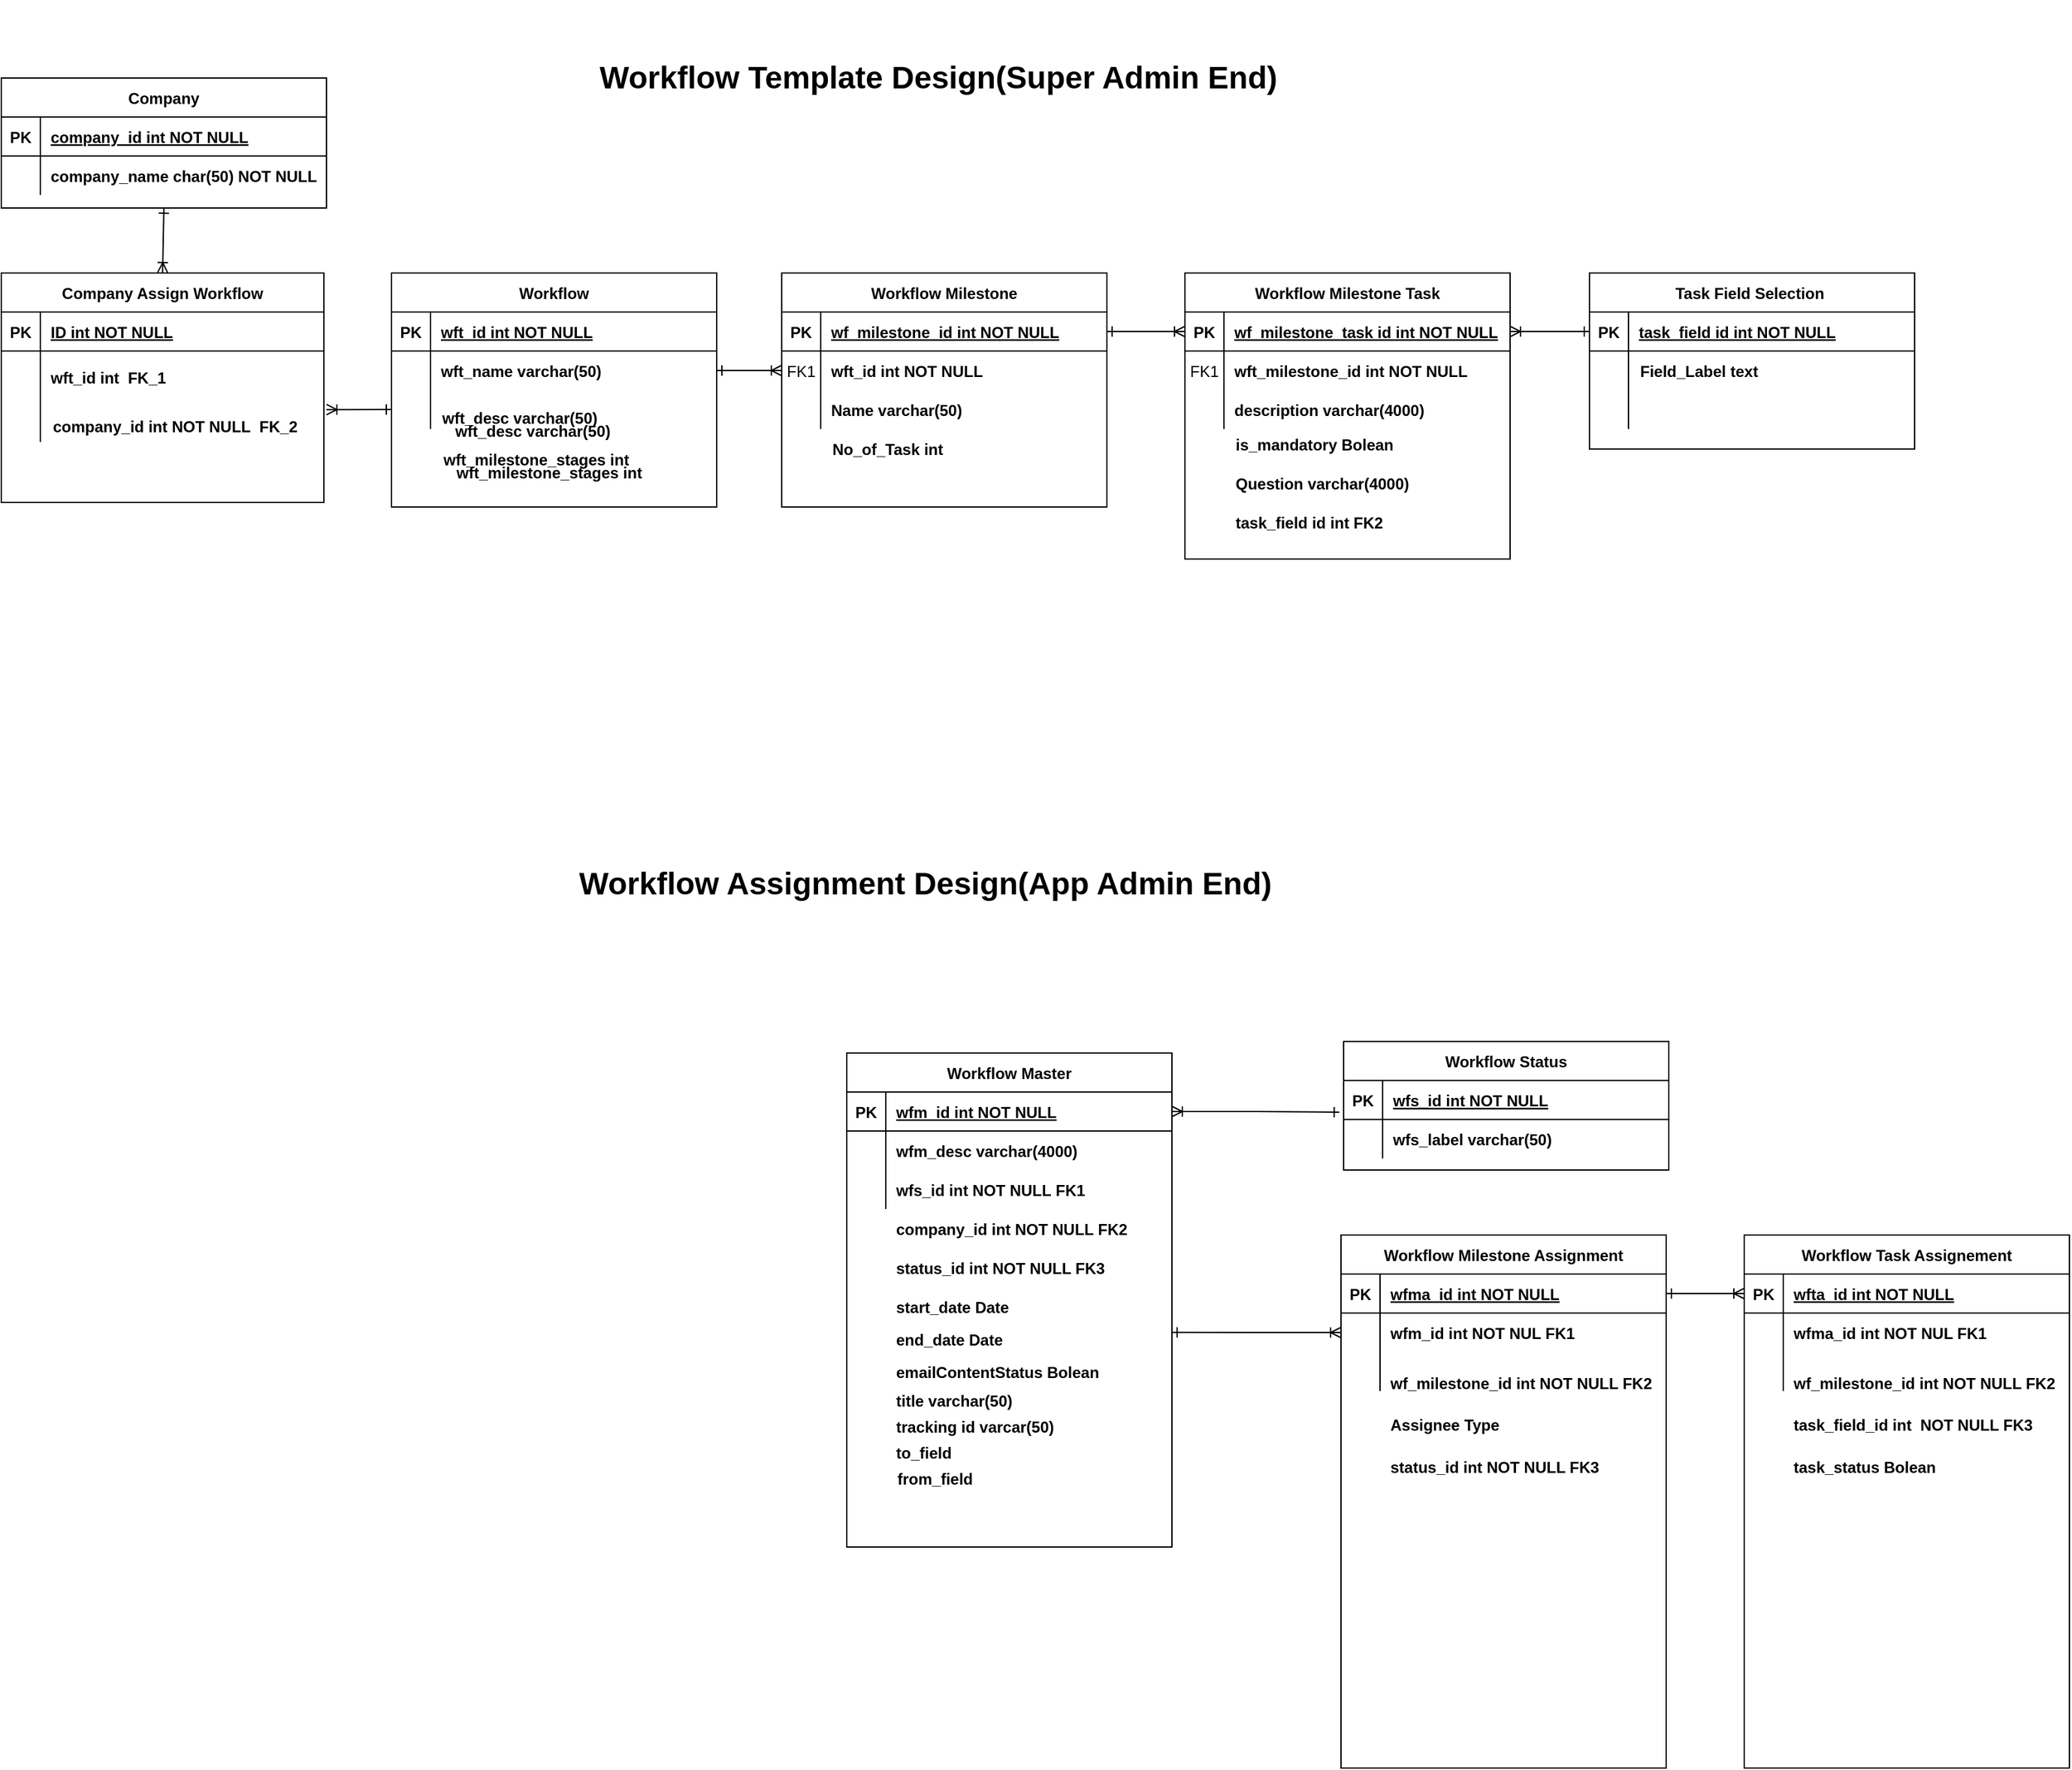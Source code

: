 <mxfile version="24.4.10" type="github">
  <diagram id="R2lEEEUBdFMjLlhIrx00" name="Page-1">
    <mxGraphModel dx="1906" dy="511" grid="1" gridSize="10" guides="1" tooltips="1" connect="1" arrows="1" fold="1" page="1" pageScale="1" pageWidth="850" pageHeight="1100" math="0" shadow="0" extFonts="Permanent Marker^https://fonts.googleapis.com/css?family=Permanent+Marker">
      <root>
        <mxCell id="0" />
        <mxCell id="1" parent="0" />
        <mxCell id="vwQ2a-h4WHQEiVnnLJnz-2" value="Workflow Template Design(Super Admin End)" style="text;strokeColor=none;fillColor=none;html=1;fontSize=24;fontStyle=1;verticalAlign=middle;align=center;" parent="1" vertex="1">
          <mxGeometry x="-210" y="10" width="560" height="120" as="geometry" />
        </mxCell>
        <mxCell id="n2jS7idpNXm9Z0G5oi5a-5" value="" style="group" vertex="1" connectable="0" parent="1">
          <mxGeometry x="-650" y="70" width="1472" height="410" as="geometry" />
        </mxCell>
        <mxCell id="vwQ2a-h4WHQEiVnnLJnz-70" style="edgeStyle=none;rounded=0;orthogonalLoop=1;jettySize=auto;html=1;exitX=0.5;exitY=1;exitDx=0;exitDy=0;entryX=0.5;entryY=0;entryDx=0;entryDy=0;endArrow=ERoneToMany;endFill=0;startArrow=ERone;startFill=0;" parent="n2jS7idpNXm9Z0G5oi5a-5" source="C-vyLk0tnHw3VtMMgP7b-23" target="vwQ2a-h4WHQEiVnnLJnz-9" edge="1">
          <mxGeometry relative="1" as="geometry" />
        </mxCell>
        <mxCell id="C-vyLk0tnHw3VtMMgP7b-23" value="Company" style="shape=table;startSize=30;container=1;collapsible=1;childLayout=tableLayout;fixedRows=1;rowLines=0;fontStyle=1;align=center;resizeLast=1;" parent="n2jS7idpNXm9Z0G5oi5a-5" vertex="1">
          <mxGeometry width="250" height="100" as="geometry" />
        </mxCell>
        <mxCell id="C-vyLk0tnHw3VtMMgP7b-24" value="" style="shape=partialRectangle;collapsible=0;dropTarget=0;pointerEvents=0;fillColor=none;points=[[0,0.5],[1,0.5]];portConstraint=eastwest;top=0;left=0;right=0;bottom=1;" parent="C-vyLk0tnHw3VtMMgP7b-23" vertex="1">
          <mxGeometry y="30" width="250" height="30" as="geometry" />
        </mxCell>
        <mxCell id="C-vyLk0tnHw3VtMMgP7b-25" value="PK" style="shape=partialRectangle;overflow=hidden;connectable=0;fillColor=none;top=0;left=0;bottom=0;right=0;fontStyle=1;" parent="C-vyLk0tnHw3VtMMgP7b-24" vertex="1">
          <mxGeometry width="30" height="30" as="geometry">
            <mxRectangle width="30" height="30" as="alternateBounds" />
          </mxGeometry>
        </mxCell>
        <mxCell id="C-vyLk0tnHw3VtMMgP7b-26" value="company_id int NOT NULL " style="shape=partialRectangle;overflow=hidden;connectable=0;fillColor=none;top=0;left=0;bottom=0;right=0;align=left;spacingLeft=6;fontStyle=5;" parent="C-vyLk0tnHw3VtMMgP7b-24" vertex="1">
          <mxGeometry x="30" width="220" height="30" as="geometry">
            <mxRectangle width="220" height="30" as="alternateBounds" />
          </mxGeometry>
        </mxCell>
        <mxCell id="C-vyLk0tnHw3VtMMgP7b-27" value="" style="shape=partialRectangle;collapsible=0;dropTarget=0;pointerEvents=0;fillColor=none;points=[[0,0.5],[1,0.5]];portConstraint=eastwest;top=0;left=0;right=0;bottom=0;" parent="C-vyLk0tnHw3VtMMgP7b-23" vertex="1">
          <mxGeometry y="60" width="250" height="30" as="geometry" />
        </mxCell>
        <mxCell id="C-vyLk0tnHw3VtMMgP7b-28" value="" style="shape=partialRectangle;overflow=hidden;connectable=0;fillColor=none;top=0;left=0;bottom=0;right=0;" parent="C-vyLk0tnHw3VtMMgP7b-27" vertex="1">
          <mxGeometry width="30" height="30" as="geometry">
            <mxRectangle width="30" height="30" as="alternateBounds" />
          </mxGeometry>
        </mxCell>
        <mxCell id="C-vyLk0tnHw3VtMMgP7b-29" value="company_name char(50) NOT NULL" style="shape=partialRectangle;overflow=hidden;connectable=0;fillColor=none;top=0;left=0;bottom=0;right=0;align=left;spacingLeft=6;fontStyle=1" parent="C-vyLk0tnHw3VtMMgP7b-27" vertex="1">
          <mxGeometry x="30" width="220" height="30" as="geometry">
            <mxRectangle width="220" height="30" as="alternateBounds" />
          </mxGeometry>
        </mxCell>
        <mxCell id="vwQ2a-h4WHQEiVnnLJnz-7" value="" style="group" parent="n2jS7idpNXm9Z0G5oi5a-5" vertex="1" connectable="0">
          <mxGeometry x="300" y="150" width="252" height="180" as="geometry" />
        </mxCell>
        <mxCell id="C-vyLk0tnHw3VtMMgP7b-2" value="Workflow" style="shape=table;startSize=30;container=1;collapsible=1;childLayout=tableLayout;fixedRows=1;rowLines=0;fontStyle=1;align=center;resizeLast=1;" parent="vwQ2a-h4WHQEiVnnLJnz-7" vertex="1">
          <mxGeometry width="250" height="180" as="geometry">
            <mxRectangle x="-500" y="160" width="90" height="30" as="alternateBounds" />
          </mxGeometry>
        </mxCell>
        <mxCell id="C-vyLk0tnHw3VtMMgP7b-3" value="" style="shape=partialRectangle;collapsible=0;dropTarget=0;pointerEvents=0;fillColor=none;points=[[0,0.5],[1,0.5]];portConstraint=eastwest;top=0;left=0;right=0;bottom=1;" parent="C-vyLk0tnHw3VtMMgP7b-2" vertex="1">
          <mxGeometry y="30" width="250" height="30" as="geometry" />
        </mxCell>
        <mxCell id="C-vyLk0tnHw3VtMMgP7b-4" value="PK" style="shape=partialRectangle;overflow=hidden;connectable=0;fillColor=none;top=0;left=0;bottom=0;right=0;fontStyle=1;" parent="C-vyLk0tnHw3VtMMgP7b-3" vertex="1">
          <mxGeometry width="30" height="30" as="geometry">
            <mxRectangle width="30" height="30" as="alternateBounds" />
          </mxGeometry>
        </mxCell>
        <mxCell id="C-vyLk0tnHw3VtMMgP7b-5" value="wft_id int NOT NULL " style="shape=partialRectangle;overflow=hidden;connectable=0;fillColor=none;top=0;left=0;bottom=0;right=0;align=left;spacingLeft=6;fontStyle=5;" parent="C-vyLk0tnHw3VtMMgP7b-3" vertex="1">
          <mxGeometry x="30" width="220" height="30" as="geometry">
            <mxRectangle width="220" height="30" as="alternateBounds" />
          </mxGeometry>
        </mxCell>
        <mxCell id="C-vyLk0tnHw3VtMMgP7b-6" value="" style="shape=partialRectangle;collapsible=0;dropTarget=0;pointerEvents=0;fillColor=none;points=[[0,0.5],[1,0.5]];portConstraint=eastwest;top=0;left=0;right=0;bottom=0;" parent="C-vyLk0tnHw3VtMMgP7b-2" vertex="1">
          <mxGeometry y="60" width="250" height="30" as="geometry" />
        </mxCell>
        <mxCell id="C-vyLk0tnHw3VtMMgP7b-7" value="" style="shape=partialRectangle;overflow=hidden;connectable=0;fillColor=none;top=0;left=0;bottom=0;right=0;" parent="C-vyLk0tnHw3VtMMgP7b-6" vertex="1">
          <mxGeometry width="30" height="30" as="geometry">
            <mxRectangle width="30" height="30" as="alternateBounds" />
          </mxGeometry>
        </mxCell>
        <mxCell id="C-vyLk0tnHw3VtMMgP7b-8" value="wft_name varchar(50)" style="shape=partialRectangle;overflow=hidden;connectable=0;fillColor=none;top=0;left=0;bottom=0;right=0;align=left;spacingLeft=6;fontStyle=1" parent="C-vyLk0tnHw3VtMMgP7b-6" vertex="1">
          <mxGeometry x="30" width="220" height="30" as="geometry">
            <mxRectangle width="220" height="30" as="alternateBounds" />
          </mxGeometry>
        </mxCell>
        <mxCell id="C-vyLk0tnHw3VtMMgP7b-9" value="" style="shape=partialRectangle;collapsible=0;dropTarget=0;pointerEvents=0;fillColor=none;points=[[0,0.5],[1,0.5]];portConstraint=eastwest;top=0;left=0;right=0;bottom=0;" parent="C-vyLk0tnHw3VtMMgP7b-2" vertex="1">
          <mxGeometry y="90" width="250" height="30" as="geometry" />
        </mxCell>
        <mxCell id="C-vyLk0tnHw3VtMMgP7b-10" value="" style="shape=partialRectangle;overflow=hidden;connectable=0;fillColor=none;top=0;left=0;bottom=0;right=0;" parent="C-vyLk0tnHw3VtMMgP7b-9" vertex="1">
          <mxGeometry width="30" height="30" as="geometry">
            <mxRectangle width="30" height="30" as="alternateBounds" />
          </mxGeometry>
        </mxCell>
        <mxCell id="C-vyLk0tnHw3VtMMgP7b-11" value="" style="shape=partialRectangle;overflow=hidden;connectable=1;fillColor=none;top=0;left=0;bottom=0;right=0;align=left;spacingLeft=6;movable=1;resizable=1;rotatable=1;deletable=1;editable=1;locked=0;" parent="C-vyLk0tnHw3VtMMgP7b-9" vertex="1">
          <mxGeometry x="30" width="220" height="30" as="geometry">
            <mxRectangle width="220" height="30" as="alternateBounds" />
          </mxGeometry>
        </mxCell>
        <mxCell id="vwQ2a-h4WHQEiVnnLJnz-5" value="wft_desc varchar(50)" style="shape=partialRectangle;overflow=hidden;connectable=0;fillColor=none;top=0;left=0;bottom=0;right=0;align=left;spacingLeft=6;fontStyle=1" parent="vwQ2a-h4WHQEiVnnLJnz-7" vertex="1">
          <mxGeometry x="31" y="95.294" width="220" height="31.765" as="geometry">
            <mxRectangle width="220" height="30" as="alternateBounds" />
          </mxGeometry>
        </mxCell>
        <mxCell id="vwQ2a-h4WHQEiVnnLJnz-6" value="wft_milestone_stages int" style="shape=partialRectangle;overflow=hidden;connectable=0;fillColor=none;top=0;left=0;bottom=0;right=0;align=left;spacingLeft=6;fontStyle=1" parent="vwQ2a-h4WHQEiVnnLJnz-7" vertex="1">
          <mxGeometry x="32" y="127.059" width="220" height="31.765" as="geometry">
            <mxRectangle width="220" height="30" as="alternateBounds" />
          </mxGeometry>
        </mxCell>
        <mxCell id="vwQ2a-h4WHQEiVnnLJnz-71" style="edgeStyle=none;rounded=0;orthogonalLoop=1;jettySize=auto;html=1;exitX=0;exitY=0.5;exitDx=0;exitDy=0;endArrow=ERoneToMany;endFill=0;startArrow=ERone;startFill=0;" parent="vwQ2a-h4WHQEiVnnLJnz-7" source="C-vyLk0tnHw3VtMMgP7b-9" edge="1">
          <mxGeometry relative="1" as="geometry">
            <mxPoint x="-50" y="105.105" as="targetPoint" />
          </mxGeometry>
        </mxCell>
        <mxCell id="vwQ2a-h4WHQEiVnnLJnz-8" value="" style="group" parent="n2jS7idpNXm9Z0G5oi5a-5" vertex="1" connectable="0">
          <mxGeometry y="150" width="250" height="200" as="geometry" />
        </mxCell>
        <mxCell id="vwQ2a-h4WHQEiVnnLJnz-35" value="" style="group" parent="vwQ2a-h4WHQEiVnnLJnz-8" vertex="1" connectable="0">
          <mxGeometry width="249.996" height="176.471" as="geometry" />
        </mxCell>
        <mxCell id="vwQ2a-h4WHQEiVnnLJnz-9" value="Company Assign Workflow" style="shape=table;startSize=30;container=1;collapsible=1;childLayout=tableLayout;fixedRows=1;rowLines=0;fontStyle=1;align=center;resizeLast=1;" parent="vwQ2a-h4WHQEiVnnLJnz-35" vertex="1">
          <mxGeometry width="248.016" height="176.471" as="geometry">
            <mxRectangle x="-500" y="160" width="90" height="30" as="alternateBounds" />
          </mxGeometry>
        </mxCell>
        <mxCell id="vwQ2a-h4WHQEiVnnLJnz-10" value="" style="shape=partialRectangle;collapsible=0;dropTarget=0;pointerEvents=0;fillColor=none;points=[[0,0.5],[1,0.5]];portConstraint=eastwest;top=0;left=0;right=0;bottom=1;" parent="vwQ2a-h4WHQEiVnnLJnz-9" vertex="1">
          <mxGeometry y="30" width="248.016" height="30" as="geometry" />
        </mxCell>
        <mxCell id="vwQ2a-h4WHQEiVnnLJnz-11" value="PK" style="shape=partialRectangle;overflow=hidden;connectable=0;fillColor=none;top=0;left=0;bottom=0;right=0;fontStyle=1;" parent="vwQ2a-h4WHQEiVnnLJnz-10" vertex="1">
          <mxGeometry width="30" height="30" as="geometry">
            <mxRectangle width="30" height="30" as="alternateBounds" />
          </mxGeometry>
        </mxCell>
        <mxCell id="vwQ2a-h4WHQEiVnnLJnz-12" value="ID int NOT NULL" style="shape=partialRectangle;overflow=hidden;connectable=0;fillColor=none;top=0;left=0;bottom=0;right=0;align=left;spacingLeft=6;fontStyle=5;" parent="vwQ2a-h4WHQEiVnnLJnz-10" vertex="1">
          <mxGeometry x="30" width="218.016" height="30" as="geometry">
            <mxRectangle width="218.016" height="30" as="alternateBounds" />
          </mxGeometry>
        </mxCell>
        <mxCell id="vwQ2a-h4WHQEiVnnLJnz-13" value="" style="shape=partialRectangle;collapsible=0;dropTarget=0;pointerEvents=0;fillColor=none;points=[[0,0.5],[1,0.5]];portConstraint=eastwest;top=0;left=0;right=0;bottom=0;" parent="vwQ2a-h4WHQEiVnnLJnz-9" vertex="1">
          <mxGeometry y="60" width="248.016" height="40" as="geometry" />
        </mxCell>
        <mxCell id="vwQ2a-h4WHQEiVnnLJnz-14" value="" style="shape=partialRectangle;overflow=hidden;connectable=0;fillColor=none;top=0;left=0;bottom=0;right=0;" parent="vwQ2a-h4WHQEiVnnLJnz-13" vertex="1">
          <mxGeometry width="30" height="40" as="geometry">
            <mxRectangle width="30" height="40" as="alternateBounds" />
          </mxGeometry>
        </mxCell>
        <mxCell id="vwQ2a-h4WHQEiVnnLJnz-15" value="wft_id int  FK_1" style="shape=partialRectangle;overflow=hidden;connectable=0;fillColor=none;top=0;left=0;bottom=0;right=0;align=left;spacingLeft=6;fontStyle=1" parent="vwQ2a-h4WHQEiVnnLJnz-13" vertex="1">
          <mxGeometry x="30" width="218.016" height="40" as="geometry">
            <mxRectangle width="218.016" height="40" as="alternateBounds" />
          </mxGeometry>
        </mxCell>
        <mxCell id="vwQ2a-h4WHQEiVnnLJnz-16" value="" style="shape=partialRectangle;collapsible=0;dropTarget=0;pointerEvents=0;fillColor=none;points=[[0,0.5],[1,0.5]];portConstraint=eastwest;top=0;left=0;right=0;bottom=0;" parent="vwQ2a-h4WHQEiVnnLJnz-9" vertex="1">
          <mxGeometry y="100" width="248.016" height="30" as="geometry" />
        </mxCell>
        <mxCell id="vwQ2a-h4WHQEiVnnLJnz-17" value="" style="shape=partialRectangle;overflow=hidden;connectable=0;fillColor=none;top=0;left=0;bottom=0;right=0;" parent="vwQ2a-h4WHQEiVnnLJnz-16" vertex="1">
          <mxGeometry width="30" height="30" as="geometry">
            <mxRectangle width="30" height="30" as="alternateBounds" />
          </mxGeometry>
        </mxCell>
        <mxCell id="vwQ2a-h4WHQEiVnnLJnz-18" value="" style="shape=partialRectangle;overflow=hidden;connectable=1;fillColor=none;top=0;left=0;bottom=0;right=0;align=left;spacingLeft=6;movable=1;resizable=1;rotatable=1;deletable=1;editable=1;locked=0;" parent="vwQ2a-h4WHQEiVnnLJnz-16" vertex="1">
          <mxGeometry x="30" width="218.016" height="30" as="geometry">
            <mxRectangle width="218.016" height="30" as="alternateBounds" />
          </mxGeometry>
        </mxCell>
        <mxCell id="vwQ2a-h4WHQEiVnnLJnz-19" value="company_id int NOT NULL  FK_2" style="shape=partialRectangle;overflow=hidden;connectable=0;fillColor=none;top=0;left=0;bottom=0;right=0;align=left;spacingLeft=6;fontStyle=1" parent="vwQ2a-h4WHQEiVnnLJnz-35" vertex="1">
          <mxGeometry x="31.742" y="100.002" width="218.254" height="35.294" as="geometry">
            <mxRectangle width="220" height="30" as="alternateBounds" />
          </mxGeometry>
        </mxCell>
        <mxCell id="vwQ2a-h4WHQEiVnnLJnz-37" value="" style="group" parent="n2jS7idpNXm9Z0G5oi5a-5" vertex="1" connectable="0">
          <mxGeometry x="600" y="150" width="251" height="180" as="geometry" />
        </mxCell>
        <mxCell id="C-vyLk0tnHw3VtMMgP7b-13" value="Workflow Milestone" style="shape=table;startSize=30;container=1;collapsible=1;childLayout=tableLayout;fixedRows=1;rowLines=0;fontStyle=1;align=center;resizeLast=1;" parent="vwQ2a-h4WHQEiVnnLJnz-37" vertex="1">
          <mxGeometry width="250" height="180" as="geometry" />
        </mxCell>
        <mxCell id="C-vyLk0tnHw3VtMMgP7b-14" value="" style="shape=partialRectangle;collapsible=0;dropTarget=0;pointerEvents=0;fillColor=none;points=[[0,0.5],[1,0.5]];portConstraint=eastwest;top=0;left=0;right=0;bottom=1;" parent="C-vyLk0tnHw3VtMMgP7b-13" vertex="1">
          <mxGeometry y="30" width="250" height="30" as="geometry" />
        </mxCell>
        <mxCell id="C-vyLk0tnHw3VtMMgP7b-15" value="PK" style="shape=partialRectangle;overflow=hidden;connectable=0;fillColor=none;top=0;left=0;bottom=0;right=0;fontStyle=1;" parent="C-vyLk0tnHw3VtMMgP7b-14" vertex="1">
          <mxGeometry width="30" height="30" as="geometry">
            <mxRectangle width="30" height="30" as="alternateBounds" />
          </mxGeometry>
        </mxCell>
        <mxCell id="C-vyLk0tnHw3VtMMgP7b-16" value="wf_milestone_id int NOT NULL " style="shape=partialRectangle;overflow=hidden;connectable=0;fillColor=none;top=0;left=0;bottom=0;right=0;align=left;spacingLeft=6;fontStyle=5;" parent="C-vyLk0tnHw3VtMMgP7b-14" vertex="1">
          <mxGeometry x="30" width="220" height="30" as="geometry">
            <mxRectangle width="220" height="30" as="alternateBounds" />
          </mxGeometry>
        </mxCell>
        <mxCell id="C-vyLk0tnHw3VtMMgP7b-17" value="" style="shape=partialRectangle;collapsible=0;dropTarget=0;pointerEvents=0;fillColor=none;points=[[0,0.5],[1,0.5]];portConstraint=eastwest;top=0;left=0;right=0;bottom=0;" parent="C-vyLk0tnHw3VtMMgP7b-13" vertex="1">
          <mxGeometry y="60" width="250" height="30" as="geometry" />
        </mxCell>
        <mxCell id="C-vyLk0tnHw3VtMMgP7b-18" value="FK1" style="shape=partialRectangle;overflow=hidden;connectable=0;fillColor=none;top=0;left=0;bottom=0;right=0;" parent="C-vyLk0tnHw3VtMMgP7b-17" vertex="1">
          <mxGeometry width="30" height="30" as="geometry">
            <mxRectangle width="30" height="30" as="alternateBounds" />
          </mxGeometry>
        </mxCell>
        <mxCell id="C-vyLk0tnHw3VtMMgP7b-19" value="wft_id int NOT NULL" style="shape=partialRectangle;overflow=hidden;connectable=0;fillColor=none;top=0;left=0;bottom=0;right=0;align=left;spacingLeft=6;fontStyle=1" parent="C-vyLk0tnHw3VtMMgP7b-17" vertex="1">
          <mxGeometry x="30" width="220" height="30" as="geometry">
            <mxRectangle width="220" height="30" as="alternateBounds" />
          </mxGeometry>
        </mxCell>
        <mxCell id="C-vyLk0tnHw3VtMMgP7b-20" value="" style="shape=partialRectangle;collapsible=0;dropTarget=0;pointerEvents=0;fillColor=none;points=[[0,0.5],[1,0.5]];portConstraint=eastwest;top=0;left=0;right=0;bottom=0;" parent="C-vyLk0tnHw3VtMMgP7b-13" vertex="1">
          <mxGeometry y="90" width="250" height="30" as="geometry" />
        </mxCell>
        <mxCell id="C-vyLk0tnHw3VtMMgP7b-21" value="" style="shape=partialRectangle;overflow=hidden;connectable=0;fillColor=none;top=0;left=0;bottom=0;right=0;" parent="C-vyLk0tnHw3VtMMgP7b-20" vertex="1">
          <mxGeometry width="30" height="30" as="geometry">
            <mxRectangle width="30" height="30" as="alternateBounds" />
          </mxGeometry>
        </mxCell>
        <mxCell id="C-vyLk0tnHw3VtMMgP7b-22" value="Name varchar(50)" style="shape=partialRectangle;overflow=hidden;connectable=0;fillColor=none;top=0;left=0;bottom=0;right=0;align=left;spacingLeft=6;fontStyle=1" parent="C-vyLk0tnHw3VtMMgP7b-20" vertex="1">
          <mxGeometry x="30" width="220" height="30" as="geometry">
            <mxRectangle width="220" height="30" as="alternateBounds" />
          </mxGeometry>
        </mxCell>
        <mxCell id="vwQ2a-h4WHQEiVnnLJnz-36" value="No_of_Task int " style="shape=partialRectangle;overflow=hidden;connectable=0;fillColor=none;top=0;left=0;bottom=0;right=0;align=left;spacingLeft=6;fontStyle=1" parent="vwQ2a-h4WHQEiVnnLJnz-37" vertex="1">
          <mxGeometry x="31" y="120" width="220" height="30" as="geometry">
            <mxRectangle width="220" height="30" as="alternateBounds" />
          </mxGeometry>
        </mxCell>
        <mxCell id="vwQ2a-h4WHQEiVnnLJnz-38" value="" style="group" parent="n2jS7idpNXm9Z0G5oi5a-5" vertex="1" connectable="0">
          <mxGeometry x="910" y="150" width="251" height="260" as="geometry" />
        </mxCell>
        <mxCell id="vwQ2a-h4WHQEiVnnLJnz-52" value="" style="group" parent="vwQ2a-h4WHQEiVnnLJnz-38" vertex="1" connectable="0">
          <mxGeometry width="251" height="220" as="geometry" />
        </mxCell>
        <mxCell id="vwQ2a-h4WHQEiVnnLJnz-39" value="Workflow Milestone Task" style="shape=table;startSize=30;container=1;collapsible=1;childLayout=tableLayout;fixedRows=1;rowLines=0;fontStyle=1;align=center;resizeLast=1;" parent="vwQ2a-h4WHQEiVnnLJnz-52" vertex="1">
          <mxGeometry width="250" height="220" as="geometry" />
        </mxCell>
        <mxCell id="vwQ2a-h4WHQEiVnnLJnz-40" value="" style="shape=partialRectangle;collapsible=0;dropTarget=0;pointerEvents=0;fillColor=none;points=[[0,0.5],[1,0.5]];portConstraint=eastwest;top=0;left=0;right=0;bottom=1;" parent="vwQ2a-h4WHQEiVnnLJnz-39" vertex="1">
          <mxGeometry y="30" width="250" height="30" as="geometry" />
        </mxCell>
        <mxCell id="vwQ2a-h4WHQEiVnnLJnz-41" value="PK" style="shape=partialRectangle;overflow=hidden;connectable=0;fillColor=none;top=0;left=0;bottom=0;right=0;fontStyle=1;" parent="vwQ2a-h4WHQEiVnnLJnz-40" vertex="1">
          <mxGeometry width="30" height="30" as="geometry">
            <mxRectangle width="30" height="30" as="alternateBounds" />
          </mxGeometry>
        </mxCell>
        <mxCell id="vwQ2a-h4WHQEiVnnLJnz-42" value="wf_milestone_task id int NOT NULL " style="shape=partialRectangle;overflow=hidden;connectable=0;fillColor=none;top=0;left=0;bottom=0;right=0;align=left;spacingLeft=6;fontStyle=5;" parent="vwQ2a-h4WHQEiVnnLJnz-40" vertex="1">
          <mxGeometry x="30" width="220" height="30" as="geometry">
            <mxRectangle width="220" height="30" as="alternateBounds" />
          </mxGeometry>
        </mxCell>
        <mxCell id="vwQ2a-h4WHQEiVnnLJnz-43" value="" style="shape=partialRectangle;collapsible=0;dropTarget=0;pointerEvents=0;fillColor=none;points=[[0,0.5],[1,0.5]];portConstraint=eastwest;top=0;left=0;right=0;bottom=0;" parent="vwQ2a-h4WHQEiVnnLJnz-39" vertex="1">
          <mxGeometry y="60" width="250" height="30" as="geometry" />
        </mxCell>
        <mxCell id="vwQ2a-h4WHQEiVnnLJnz-44" value="FK1" style="shape=partialRectangle;overflow=hidden;connectable=0;fillColor=none;top=0;left=0;bottom=0;right=0;" parent="vwQ2a-h4WHQEiVnnLJnz-43" vertex="1">
          <mxGeometry width="30" height="30" as="geometry">
            <mxRectangle width="30" height="30" as="alternateBounds" />
          </mxGeometry>
        </mxCell>
        <mxCell id="vwQ2a-h4WHQEiVnnLJnz-45" value="wft_milestone_id int NOT NULL" style="shape=partialRectangle;overflow=hidden;connectable=0;fillColor=none;top=0;left=0;bottom=0;right=0;align=left;spacingLeft=6;fontStyle=1" parent="vwQ2a-h4WHQEiVnnLJnz-43" vertex="1">
          <mxGeometry x="30" width="220" height="30" as="geometry">
            <mxRectangle width="220" height="30" as="alternateBounds" />
          </mxGeometry>
        </mxCell>
        <mxCell id="vwQ2a-h4WHQEiVnnLJnz-46" value="" style="shape=partialRectangle;collapsible=0;dropTarget=0;pointerEvents=0;fillColor=none;points=[[0,0.5],[1,0.5]];portConstraint=eastwest;top=0;left=0;right=0;bottom=0;" parent="vwQ2a-h4WHQEiVnnLJnz-39" vertex="1">
          <mxGeometry y="90" width="250" height="30" as="geometry" />
        </mxCell>
        <mxCell id="vwQ2a-h4WHQEiVnnLJnz-47" value="" style="shape=partialRectangle;overflow=hidden;connectable=0;fillColor=none;top=0;left=0;bottom=0;right=0;" parent="vwQ2a-h4WHQEiVnnLJnz-46" vertex="1">
          <mxGeometry width="30" height="30" as="geometry">
            <mxRectangle width="30" height="30" as="alternateBounds" />
          </mxGeometry>
        </mxCell>
        <mxCell id="vwQ2a-h4WHQEiVnnLJnz-48" value="description varchar(4000)" style="shape=partialRectangle;overflow=hidden;connectable=0;fillColor=none;top=0;left=0;bottom=0;right=0;align=left;spacingLeft=6;fontStyle=1" parent="vwQ2a-h4WHQEiVnnLJnz-46" vertex="1">
          <mxGeometry x="30" width="220" height="30" as="geometry">
            <mxRectangle width="220" height="30" as="alternateBounds" />
          </mxGeometry>
        </mxCell>
        <mxCell id="vwQ2a-h4WHQEiVnnLJnz-49" value="is_mandatory Bolean" style="shape=partialRectangle;overflow=hidden;connectable=0;fillColor=none;top=0;left=0;bottom=0;right=0;align=left;spacingLeft=6;fontStyle=1" parent="vwQ2a-h4WHQEiVnnLJnz-52" vertex="1">
          <mxGeometry x="31" y="110.003" width="220" height="43.333" as="geometry">
            <mxRectangle width="220" height="30" as="alternateBounds" />
          </mxGeometry>
        </mxCell>
        <mxCell id="vwQ2a-h4WHQEiVnnLJnz-50" value="Question varchar(4000)" style="shape=partialRectangle;overflow=hidden;connectable=0;fillColor=none;top=0;left=0;bottom=0;right=0;align=left;spacingLeft=6;fontStyle=1" parent="n2jS7idpNXm9Z0G5oi5a-5" vertex="1">
          <mxGeometry x="941" y="290.003" width="220" height="43.333" as="geometry">
            <mxRectangle width="220" height="30" as="alternateBounds" />
          </mxGeometry>
        </mxCell>
        <mxCell id="vwQ2a-h4WHQEiVnnLJnz-51" value="task_field id int FK2" style="shape=partialRectangle;overflow=hidden;connectable=0;fillColor=none;top=0;left=0;bottom=0;right=0;align=left;spacingLeft=6;fontStyle=1" parent="n2jS7idpNXm9Z0G5oi5a-5" vertex="1">
          <mxGeometry x="941" y="320.003" width="220" height="43.333" as="geometry">
            <mxRectangle width="220" height="30" as="alternateBounds" />
          </mxGeometry>
        </mxCell>
        <mxCell id="vwQ2a-h4WHQEiVnnLJnz-53" value="" style="group" parent="n2jS7idpNXm9Z0G5oi5a-5" vertex="1" connectable="0">
          <mxGeometry x="1221" y="150" width="251" height="160" as="geometry" />
        </mxCell>
        <mxCell id="vwQ2a-h4WHQEiVnnLJnz-54" value="" style="group" parent="vwQ2a-h4WHQEiVnnLJnz-53" vertex="1" connectable="0">
          <mxGeometry width="251" height="135.385" as="geometry" />
        </mxCell>
        <mxCell id="vwQ2a-h4WHQEiVnnLJnz-55" value="Task Field Selection " style="shape=table;startSize=30;container=1;collapsible=1;childLayout=tableLayout;fixedRows=1;rowLines=0;fontStyle=1;align=center;resizeLast=1;" parent="vwQ2a-h4WHQEiVnnLJnz-54" vertex="1">
          <mxGeometry width="250" height="135.385" as="geometry" />
        </mxCell>
        <mxCell id="vwQ2a-h4WHQEiVnnLJnz-56" value="" style="shape=partialRectangle;collapsible=0;dropTarget=0;pointerEvents=0;fillColor=none;points=[[0,0.5],[1,0.5]];portConstraint=eastwest;top=0;left=0;right=0;bottom=1;" parent="vwQ2a-h4WHQEiVnnLJnz-55" vertex="1">
          <mxGeometry y="30" width="250" height="30" as="geometry" />
        </mxCell>
        <mxCell id="vwQ2a-h4WHQEiVnnLJnz-57" value="PK" style="shape=partialRectangle;overflow=hidden;connectable=0;fillColor=none;top=0;left=0;bottom=0;right=0;fontStyle=1;" parent="vwQ2a-h4WHQEiVnnLJnz-56" vertex="1">
          <mxGeometry width="30" height="30" as="geometry">
            <mxRectangle width="30" height="30" as="alternateBounds" />
          </mxGeometry>
        </mxCell>
        <mxCell id="vwQ2a-h4WHQEiVnnLJnz-58" value="task_field id int NOT NULL " style="shape=partialRectangle;overflow=hidden;connectable=0;fillColor=none;top=0;left=0;bottom=0;right=0;align=left;spacingLeft=6;fontStyle=5;" parent="vwQ2a-h4WHQEiVnnLJnz-56" vertex="1">
          <mxGeometry x="30" width="220" height="30" as="geometry">
            <mxRectangle width="220" height="30" as="alternateBounds" />
          </mxGeometry>
        </mxCell>
        <mxCell id="vwQ2a-h4WHQEiVnnLJnz-59" value="" style="shape=partialRectangle;collapsible=0;dropTarget=0;pointerEvents=0;fillColor=none;points=[[0,0.5],[1,0.5]];portConstraint=eastwest;top=0;left=0;right=0;bottom=0;" parent="vwQ2a-h4WHQEiVnnLJnz-55" vertex="1">
          <mxGeometry y="60" width="250" height="30" as="geometry" />
        </mxCell>
        <mxCell id="vwQ2a-h4WHQEiVnnLJnz-60" value="" style="shape=partialRectangle;overflow=hidden;connectable=0;fillColor=none;top=0;left=0;bottom=0;right=0;" parent="vwQ2a-h4WHQEiVnnLJnz-59" vertex="1">
          <mxGeometry width="30" height="30" as="geometry">
            <mxRectangle width="30" height="30" as="alternateBounds" />
          </mxGeometry>
        </mxCell>
        <mxCell id="vwQ2a-h4WHQEiVnnLJnz-61" value="" style="shape=partialRectangle;overflow=hidden;connectable=0;fillColor=none;top=0;left=0;bottom=0;right=0;align=left;spacingLeft=6;fontStyle=1" parent="vwQ2a-h4WHQEiVnnLJnz-59" vertex="1">
          <mxGeometry x="30" width="220" height="30" as="geometry">
            <mxRectangle width="220" height="30" as="alternateBounds" />
          </mxGeometry>
        </mxCell>
        <mxCell id="vwQ2a-h4WHQEiVnnLJnz-62" value="" style="shape=partialRectangle;collapsible=0;dropTarget=0;pointerEvents=0;fillColor=none;points=[[0,0.5],[1,0.5]];portConstraint=eastwest;top=0;left=0;right=0;bottom=0;" parent="vwQ2a-h4WHQEiVnnLJnz-55" vertex="1">
          <mxGeometry y="90" width="250" height="30" as="geometry" />
        </mxCell>
        <mxCell id="vwQ2a-h4WHQEiVnnLJnz-63" value="" style="shape=partialRectangle;overflow=hidden;connectable=0;fillColor=none;top=0;left=0;bottom=0;right=0;" parent="vwQ2a-h4WHQEiVnnLJnz-62" vertex="1">
          <mxGeometry width="30" height="30" as="geometry">
            <mxRectangle width="30" height="30" as="alternateBounds" />
          </mxGeometry>
        </mxCell>
        <mxCell id="vwQ2a-h4WHQEiVnnLJnz-64" value="" style="shape=partialRectangle;overflow=hidden;connectable=0;fillColor=none;top=0;left=0;bottom=0;right=0;align=left;spacingLeft=6;fontStyle=1" parent="vwQ2a-h4WHQEiVnnLJnz-62" vertex="1">
          <mxGeometry x="30" width="220" height="30" as="geometry">
            <mxRectangle width="220" height="30" as="alternateBounds" />
          </mxGeometry>
        </mxCell>
        <mxCell id="vwQ2a-h4WHQEiVnnLJnz-68" value="Field_Label text" style="shape=partialRectangle;overflow=hidden;connectable=0;fillColor=none;top=0;left=0;bottom=0;right=0;align=left;spacingLeft=6;fontStyle=1" parent="vwQ2a-h4WHQEiVnnLJnz-54" vertex="1">
          <mxGeometry x="31" y="53.333" width="220" height="43.333" as="geometry">
            <mxRectangle width="220" height="30" as="alternateBounds" />
          </mxGeometry>
        </mxCell>
        <mxCell id="n2jS7idpNXm9Z0G5oi5a-2" style="edgeStyle=orthogonalEdgeStyle;rounded=0;orthogonalLoop=1;jettySize=auto;html=1;entryX=0;entryY=0.5;entryDx=0;entryDy=0;endArrow=ERoneToMany;endFill=0;startArrow=ERone;startFill=0;" edge="1" parent="n2jS7idpNXm9Z0G5oi5a-5" source="C-vyLk0tnHw3VtMMgP7b-6" target="C-vyLk0tnHw3VtMMgP7b-17">
          <mxGeometry relative="1" as="geometry" />
        </mxCell>
        <mxCell id="n2jS7idpNXm9Z0G5oi5a-3" style="edgeStyle=orthogonalEdgeStyle;rounded=0;orthogonalLoop=1;jettySize=auto;html=1;exitX=1;exitY=0.5;exitDx=0;exitDy=0;entryX=0;entryY=0.5;entryDx=0;entryDy=0;endArrow=ERoneToMany;endFill=0;startArrow=ERone;startFill=0;" edge="1" parent="n2jS7idpNXm9Z0G5oi5a-5" source="C-vyLk0tnHw3VtMMgP7b-14" target="vwQ2a-h4WHQEiVnnLJnz-40">
          <mxGeometry relative="1" as="geometry" />
        </mxCell>
        <mxCell id="n2jS7idpNXm9Z0G5oi5a-4" style="edgeStyle=orthogonalEdgeStyle;rounded=0;orthogonalLoop=1;jettySize=auto;html=1;entryX=0;entryY=0.5;entryDx=0;entryDy=0;startArrow=ERoneToMany;startFill=0;endArrow=ERone;endFill=0;" edge="1" parent="n2jS7idpNXm9Z0G5oi5a-5" source="vwQ2a-h4WHQEiVnnLJnz-40" target="vwQ2a-h4WHQEiVnnLJnz-56">
          <mxGeometry relative="1" as="geometry" />
        </mxCell>
        <mxCell id="n2jS7idpNXm9Z0G5oi5a-6" value="" style="group" vertex="1" connectable="0" parent="1">
          <mxGeometry x="-340" y="230" width="252" height="180" as="geometry" />
        </mxCell>
        <mxCell id="n2jS7idpNXm9Z0G5oi5a-17" value="wft_desc varchar(50)" style="shape=partialRectangle;overflow=hidden;connectable=0;fillColor=none;top=0;left=0;bottom=0;right=0;align=left;spacingLeft=6;fontStyle=1" vertex="1" parent="n2jS7idpNXm9Z0G5oi5a-6">
          <mxGeometry x="31" y="95.294" width="220" height="31.765" as="geometry">
            <mxRectangle width="220" height="30" as="alternateBounds" />
          </mxGeometry>
        </mxCell>
        <mxCell id="n2jS7idpNXm9Z0G5oi5a-18" value="wft_milestone_stages int" style="shape=partialRectangle;overflow=hidden;connectable=0;fillColor=none;top=0;left=0;bottom=0;right=0;align=left;spacingLeft=6;fontStyle=1" vertex="1" parent="n2jS7idpNXm9Z0G5oi5a-6">
          <mxGeometry x="32" y="127.059" width="220" height="31.765" as="geometry">
            <mxRectangle width="220" height="30" as="alternateBounds" />
          </mxGeometry>
        </mxCell>
        <mxCell id="n2jS7idpNXm9Z0G5oi5a-29" value="" style="group" vertex="1" connectable="0" parent="1">
          <mxGeometry x="380" y="800" width="252" height="180" as="geometry" />
        </mxCell>
        <mxCell id="n2jS7idpNXm9Z0G5oi5a-40" value="" style="shape=partialRectangle;overflow=hidden;connectable=0;fillColor=none;top=0;left=0;bottom=0;right=0;align=left;spacingLeft=6;fontStyle=1" vertex="1" parent="n2jS7idpNXm9Z0G5oi5a-29">
          <mxGeometry x="31" y="95.294" width="220" height="31.765" as="geometry">
            <mxRectangle width="220" height="30" as="alternateBounds" />
          </mxGeometry>
        </mxCell>
        <mxCell id="n2jS7idpNXm9Z0G5oi5a-41" value="" style="shape=partialRectangle;overflow=hidden;connectable=0;fillColor=none;top=0;left=0;bottom=0;right=0;align=left;spacingLeft=6;fontStyle=1" vertex="1" parent="n2jS7idpNXm9Z0G5oi5a-29">
          <mxGeometry x="32" y="117.059" width="220" height="31.765" as="geometry">
            <mxRectangle width="220" height="30" as="alternateBounds" />
          </mxGeometry>
        </mxCell>
        <mxCell id="n2jS7idpNXm9Z0G5oi5a-30" value="Workflow Status" style="shape=table;startSize=30;container=1;collapsible=1;childLayout=tableLayout;fixedRows=1;rowLines=0;fontStyle=1;align=center;resizeLast=1;" vertex="1" parent="1">
          <mxGeometry x="382" y="811.18" width="250" height="98.82" as="geometry">
            <mxRectangle x="-500" y="160" width="90" height="30" as="alternateBounds" />
          </mxGeometry>
        </mxCell>
        <mxCell id="n2jS7idpNXm9Z0G5oi5a-31" value="" style="shape=partialRectangle;collapsible=0;dropTarget=0;pointerEvents=0;fillColor=none;points=[[0,0.5],[1,0.5]];portConstraint=eastwest;top=0;left=0;right=0;bottom=1;" vertex="1" parent="n2jS7idpNXm9Z0G5oi5a-30">
          <mxGeometry y="30" width="250" height="30" as="geometry" />
        </mxCell>
        <mxCell id="n2jS7idpNXm9Z0G5oi5a-32" value="PK" style="shape=partialRectangle;overflow=hidden;connectable=0;fillColor=none;top=0;left=0;bottom=0;right=0;fontStyle=1;" vertex="1" parent="n2jS7idpNXm9Z0G5oi5a-31">
          <mxGeometry width="30" height="30" as="geometry">
            <mxRectangle width="30" height="30" as="alternateBounds" />
          </mxGeometry>
        </mxCell>
        <mxCell id="n2jS7idpNXm9Z0G5oi5a-33" value="wfs_id int NOT NULL " style="shape=partialRectangle;overflow=hidden;connectable=0;fillColor=none;top=0;left=0;bottom=0;right=0;align=left;spacingLeft=6;fontStyle=5;" vertex="1" parent="n2jS7idpNXm9Z0G5oi5a-31">
          <mxGeometry x="30" width="220" height="30" as="geometry">
            <mxRectangle width="220" height="30" as="alternateBounds" />
          </mxGeometry>
        </mxCell>
        <mxCell id="n2jS7idpNXm9Z0G5oi5a-34" value="" style="shape=partialRectangle;collapsible=0;dropTarget=0;pointerEvents=0;fillColor=none;points=[[0,0.5],[1,0.5]];portConstraint=eastwest;top=0;left=0;right=0;bottom=0;" vertex="1" parent="n2jS7idpNXm9Z0G5oi5a-30">
          <mxGeometry y="60" width="250" height="30" as="geometry" />
        </mxCell>
        <mxCell id="n2jS7idpNXm9Z0G5oi5a-35" value="" style="shape=partialRectangle;overflow=hidden;connectable=0;fillColor=none;top=0;left=0;bottom=0;right=0;" vertex="1" parent="n2jS7idpNXm9Z0G5oi5a-34">
          <mxGeometry width="30" height="30" as="geometry">
            <mxRectangle width="30" height="30" as="alternateBounds" />
          </mxGeometry>
        </mxCell>
        <mxCell id="n2jS7idpNXm9Z0G5oi5a-36" value="wfs_label varchar(50)" style="shape=partialRectangle;overflow=hidden;connectable=0;fillColor=none;top=0;left=0;bottom=0;right=0;align=left;spacingLeft=6;fontStyle=1" vertex="1" parent="n2jS7idpNXm9Z0G5oi5a-34">
          <mxGeometry x="30" width="220" height="30" as="geometry">
            <mxRectangle width="220" height="30" as="alternateBounds" />
          </mxGeometry>
        </mxCell>
        <mxCell id="n2jS7idpNXm9Z0G5oi5a-48" value="" style="group" vertex="1" connectable="0" parent="1">
          <mxGeometry y="820" width="251" height="380" as="geometry" />
        </mxCell>
        <mxCell id="n2jS7idpNXm9Z0G5oi5a-7" value="Workflow Master" style="shape=table;startSize=30;container=1;collapsible=1;childLayout=tableLayout;fixedRows=1;rowLines=0;fontStyle=1;align=center;resizeLast=1;" vertex="1" parent="n2jS7idpNXm9Z0G5oi5a-48">
          <mxGeometry width="250" height="380" as="geometry">
            <mxRectangle x="-500" y="160" width="90" height="30" as="alternateBounds" />
          </mxGeometry>
        </mxCell>
        <mxCell id="n2jS7idpNXm9Z0G5oi5a-8" value="" style="shape=partialRectangle;collapsible=0;dropTarget=0;pointerEvents=0;fillColor=none;points=[[0,0.5],[1,0.5]];portConstraint=eastwest;top=0;left=0;right=0;bottom=1;" vertex="1" parent="n2jS7idpNXm9Z0G5oi5a-7">
          <mxGeometry y="30" width="250" height="30" as="geometry" />
        </mxCell>
        <mxCell id="n2jS7idpNXm9Z0G5oi5a-9" value="PK" style="shape=partialRectangle;overflow=hidden;connectable=0;fillColor=none;top=0;left=0;bottom=0;right=0;fontStyle=1;" vertex="1" parent="n2jS7idpNXm9Z0G5oi5a-8">
          <mxGeometry width="30" height="30" as="geometry">
            <mxRectangle width="30" height="30" as="alternateBounds" />
          </mxGeometry>
        </mxCell>
        <mxCell id="n2jS7idpNXm9Z0G5oi5a-10" value="wfm_id int NOT NULL " style="shape=partialRectangle;overflow=hidden;connectable=0;fillColor=none;top=0;left=0;bottom=0;right=0;align=left;spacingLeft=6;fontStyle=5;" vertex="1" parent="n2jS7idpNXm9Z0G5oi5a-8">
          <mxGeometry x="30" width="220" height="30" as="geometry">
            <mxRectangle width="220" height="30" as="alternateBounds" />
          </mxGeometry>
        </mxCell>
        <mxCell id="n2jS7idpNXm9Z0G5oi5a-11" value="" style="shape=partialRectangle;collapsible=0;dropTarget=0;pointerEvents=0;fillColor=none;points=[[0,0.5],[1,0.5]];portConstraint=eastwest;top=0;left=0;right=0;bottom=0;" vertex="1" parent="n2jS7idpNXm9Z0G5oi5a-7">
          <mxGeometry y="60" width="250" height="30" as="geometry" />
        </mxCell>
        <mxCell id="n2jS7idpNXm9Z0G5oi5a-12" value="" style="shape=partialRectangle;overflow=hidden;connectable=0;fillColor=none;top=0;left=0;bottom=0;right=0;" vertex="1" parent="n2jS7idpNXm9Z0G5oi5a-11">
          <mxGeometry width="30" height="30" as="geometry">
            <mxRectangle width="30" height="30" as="alternateBounds" />
          </mxGeometry>
        </mxCell>
        <mxCell id="n2jS7idpNXm9Z0G5oi5a-13" value="wfm_desc varchar(4000)" style="shape=partialRectangle;overflow=hidden;connectable=0;fillColor=none;top=0;left=0;bottom=0;right=0;align=left;spacingLeft=6;fontStyle=1" vertex="1" parent="n2jS7idpNXm9Z0G5oi5a-11">
          <mxGeometry x="30" width="220" height="30" as="geometry">
            <mxRectangle width="220" height="30" as="alternateBounds" />
          </mxGeometry>
        </mxCell>
        <mxCell id="n2jS7idpNXm9Z0G5oi5a-14" value="" style="shape=partialRectangle;collapsible=0;dropTarget=0;pointerEvents=0;fillColor=none;points=[[0,0.5],[1,0.5]];portConstraint=eastwest;top=0;left=0;right=0;bottom=0;" vertex="1" parent="n2jS7idpNXm9Z0G5oi5a-7">
          <mxGeometry y="90" width="250" height="30" as="geometry" />
        </mxCell>
        <mxCell id="n2jS7idpNXm9Z0G5oi5a-15" value="" style="shape=partialRectangle;overflow=hidden;connectable=0;fillColor=none;top=0;left=0;bottom=0;right=0;" vertex="1" parent="n2jS7idpNXm9Z0G5oi5a-14">
          <mxGeometry width="30" height="30" as="geometry">
            <mxRectangle width="30" height="30" as="alternateBounds" />
          </mxGeometry>
        </mxCell>
        <mxCell id="n2jS7idpNXm9Z0G5oi5a-16" value="" style="shape=partialRectangle;overflow=hidden;connectable=1;fillColor=none;top=0;left=0;bottom=0;right=0;align=left;spacingLeft=6;movable=1;resizable=1;rotatable=1;deletable=1;editable=1;locked=0;" vertex="1" parent="n2jS7idpNXm9Z0G5oi5a-14">
          <mxGeometry x="30" width="220" height="30" as="geometry">
            <mxRectangle width="220" height="30" as="alternateBounds" />
          </mxGeometry>
        </mxCell>
        <mxCell id="n2jS7idpNXm9Z0G5oi5a-21" value="wfs_id int NOT NULL FK1" style="shape=partialRectangle;overflow=hidden;connectable=0;fillColor=none;top=0;left=0;bottom=0;right=0;align=left;spacingLeft=6;fontStyle=1" vertex="1" parent="n2jS7idpNXm9Z0G5oi5a-48">
          <mxGeometry x="30" y="90" width="220" height="30" as="geometry">
            <mxRectangle width="220" height="30" as="alternateBounds" />
          </mxGeometry>
        </mxCell>
        <mxCell id="n2jS7idpNXm9Z0G5oi5a-22" value="company_id int NOT NULL FK2" style="shape=partialRectangle;overflow=hidden;connectable=0;fillColor=none;top=0;left=0;bottom=0;right=0;align=left;spacingLeft=6;fontStyle=1" vertex="1" parent="n2jS7idpNXm9Z0G5oi5a-48">
          <mxGeometry x="30" y="120" width="220" height="30" as="geometry">
            <mxRectangle width="220" height="30" as="alternateBounds" />
          </mxGeometry>
        </mxCell>
        <mxCell id="n2jS7idpNXm9Z0G5oi5a-23" value="status_id int NOT NULL FK3" style="shape=partialRectangle;overflow=hidden;connectable=0;fillColor=none;top=0;left=0;bottom=0;right=0;align=left;spacingLeft=6;fontStyle=1" vertex="1" parent="n2jS7idpNXm9Z0G5oi5a-48">
          <mxGeometry x="30" y="150" width="220" height="30" as="geometry">
            <mxRectangle width="220" height="30" as="alternateBounds" />
          </mxGeometry>
        </mxCell>
        <mxCell id="n2jS7idpNXm9Z0G5oi5a-24" value="start_date Date " style="shape=partialRectangle;overflow=hidden;connectable=0;fillColor=none;top=0;left=0;bottom=0;right=0;align=left;spacingLeft=6;fontStyle=1" vertex="1" parent="n2jS7idpNXm9Z0G5oi5a-48">
          <mxGeometry x="30" y="180" width="220" height="30" as="geometry">
            <mxRectangle width="220" height="30" as="alternateBounds" />
          </mxGeometry>
        </mxCell>
        <mxCell id="n2jS7idpNXm9Z0G5oi5a-25" value="end_date Date " style="shape=partialRectangle;overflow=hidden;connectable=0;fillColor=none;top=0;left=0;bottom=0;right=0;align=left;spacingLeft=6;fontStyle=1" vertex="1" parent="n2jS7idpNXm9Z0G5oi5a-48">
          <mxGeometry x="30" y="205" width="220" height="30" as="geometry">
            <mxRectangle width="220" height="30" as="alternateBounds" />
          </mxGeometry>
        </mxCell>
        <mxCell id="n2jS7idpNXm9Z0G5oi5a-26" value="emailContentStatus  Bolean" style="shape=partialRectangle;overflow=hidden;connectable=0;fillColor=none;top=0;left=0;bottom=0;right=0;align=left;spacingLeft=6;fontStyle=1" vertex="1" parent="n2jS7idpNXm9Z0G5oi5a-48">
          <mxGeometry x="30" y="230" width="220" height="30" as="geometry">
            <mxRectangle width="220" height="30" as="alternateBounds" />
          </mxGeometry>
        </mxCell>
        <mxCell id="n2jS7idpNXm9Z0G5oi5a-27" value="title varchar(50)" style="shape=partialRectangle;overflow=hidden;connectable=0;fillColor=none;top=0;left=0;bottom=0;right=0;align=left;spacingLeft=6;fontStyle=1" vertex="1" parent="n2jS7idpNXm9Z0G5oi5a-48">
          <mxGeometry x="30" y="252" width="220" height="30" as="geometry">
            <mxRectangle width="220" height="30" as="alternateBounds" />
          </mxGeometry>
        </mxCell>
        <mxCell id="n2jS7idpNXm9Z0G5oi5a-28" value="tracking id varcar(50)" style="shape=partialRectangle;overflow=hidden;connectable=0;fillColor=none;top=0;left=0;bottom=0;right=0;align=left;spacingLeft=6;fontStyle=1" vertex="1" parent="n2jS7idpNXm9Z0G5oi5a-48">
          <mxGeometry x="30" y="272" width="220" height="30" as="geometry">
            <mxRectangle width="220" height="30" as="alternateBounds" />
          </mxGeometry>
        </mxCell>
        <mxCell id="n2jS7idpNXm9Z0G5oi5a-46" value="to_field" style="shape=partialRectangle;overflow=hidden;connectable=0;fillColor=none;top=0;left=0;bottom=0;right=0;align=left;spacingLeft=6;fontStyle=1" vertex="1" parent="n2jS7idpNXm9Z0G5oi5a-48">
          <mxGeometry x="30" y="292" width="220" height="30" as="geometry">
            <mxRectangle width="220" height="30" as="alternateBounds" />
          </mxGeometry>
        </mxCell>
        <mxCell id="n2jS7idpNXm9Z0G5oi5a-47" value="from_field" style="shape=partialRectangle;overflow=hidden;connectable=0;fillColor=none;top=0;left=0;bottom=0;right=0;align=left;spacingLeft=6;fontStyle=1" vertex="1" parent="n2jS7idpNXm9Z0G5oi5a-48">
          <mxGeometry x="31" y="312" width="220" height="30" as="geometry">
            <mxRectangle width="220" height="30" as="alternateBounds" />
          </mxGeometry>
        </mxCell>
        <mxCell id="n2jS7idpNXm9Z0G5oi5a-59" value="" style="group" vertex="1" connectable="0" parent="1">
          <mxGeometry x="380" y="960" width="251" height="410" as="geometry" />
        </mxCell>
        <mxCell id="n2jS7idpNXm9Z0G5oi5a-60" value="Workflow Milestone Assignment" style="shape=table;startSize=30;container=1;collapsible=1;childLayout=tableLayout;fixedRows=1;rowLines=0;fontStyle=1;align=center;resizeLast=1;" vertex="1" parent="n2jS7idpNXm9Z0G5oi5a-59">
          <mxGeometry width="250" height="410" as="geometry">
            <mxRectangle x="-500" y="160" width="90" height="30" as="alternateBounds" />
          </mxGeometry>
        </mxCell>
        <mxCell id="n2jS7idpNXm9Z0G5oi5a-61" value="" style="shape=partialRectangle;collapsible=0;dropTarget=0;pointerEvents=0;fillColor=none;points=[[0,0.5],[1,0.5]];portConstraint=eastwest;top=0;left=0;right=0;bottom=1;" vertex="1" parent="n2jS7idpNXm9Z0G5oi5a-60">
          <mxGeometry y="30" width="250" height="30" as="geometry" />
        </mxCell>
        <mxCell id="n2jS7idpNXm9Z0G5oi5a-62" value="PK" style="shape=partialRectangle;overflow=hidden;connectable=0;fillColor=none;top=0;left=0;bottom=0;right=0;fontStyle=1;" vertex="1" parent="n2jS7idpNXm9Z0G5oi5a-61">
          <mxGeometry width="30" height="30" as="geometry">
            <mxRectangle width="30" height="30" as="alternateBounds" />
          </mxGeometry>
        </mxCell>
        <mxCell id="n2jS7idpNXm9Z0G5oi5a-63" value="wfma_id int NOT NULL " style="shape=partialRectangle;overflow=hidden;connectable=0;fillColor=none;top=0;left=0;bottom=0;right=0;align=left;spacingLeft=6;fontStyle=5;" vertex="1" parent="n2jS7idpNXm9Z0G5oi5a-61">
          <mxGeometry x="30" width="220" height="30" as="geometry">
            <mxRectangle width="220" height="30" as="alternateBounds" />
          </mxGeometry>
        </mxCell>
        <mxCell id="n2jS7idpNXm9Z0G5oi5a-64" value="" style="shape=partialRectangle;collapsible=0;dropTarget=0;pointerEvents=0;fillColor=none;points=[[0,0.5],[1,0.5]];portConstraint=eastwest;top=0;left=0;right=0;bottom=0;" vertex="1" parent="n2jS7idpNXm9Z0G5oi5a-60">
          <mxGeometry y="60" width="250" height="30" as="geometry" />
        </mxCell>
        <mxCell id="n2jS7idpNXm9Z0G5oi5a-65" value="" style="shape=partialRectangle;overflow=hidden;connectable=0;fillColor=none;top=0;left=0;bottom=0;right=0;" vertex="1" parent="n2jS7idpNXm9Z0G5oi5a-64">
          <mxGeometry width="30" height="30" as="geometry">
            <mxRectangle width="30" height="30" as="alternateBounds" />
          </mxGeometry>
        </mxCell>
        <mxCell id="n2jS7idpNXm9Z0G5oi5a-66" value="wfm_id int NOT NUL FK1" style="shape=partialRectangle;overflow=hidden;connectable=0;fillColor=none;top=0;left=0;bottom=0;right=0;align=left;spacingLeft=6;fontStyle=1" vertex="1" parent="n2jS7idpNXm9Z0G5oi5a-64">
          <mxGeometry x="30" width="220" height="30" as="geometry">
            <mxRectangle width="220" height="30" as="alternateBounds" />
          </mxGeometry>
        </mxCell>
        <mxCell id="n2jS7idpNXm9Z0G5oi5a-67" value="" style="shape=partialRectangle;collapsible=0;dropTarget=0;pointerEvents=0;fillColor=none;points=[[0,0.5],[1,0.5]];portConstraint=eastwest;top=0;left=0;right=0;bottom=0;" vertex="1" parent="n2jS7idpNXm9Z0G5oi5a-60">
          <mxGeometry y="90" width="250" height="30" as="geometry" />
        </mxCell>
        <mxCell id="n2jS7idpNXm9Z0G5oi5a-68" value="" style="shape=partialRectangle;overflow=hidden;connectable=0;fillColor=none;top=0;left=0;bottom=0;right=0;" vertex="1" parent="n2jS7idpNXm9Z0G5oi5a-67">
          <mxGeometry width="30" height="30" as="geometry">
            <mxRectangle width="30" height="30" as="alternateBounds" />
          </mxGeometry>
        </mxCell>
        <mxCell id="n2jS7idpNXm9Z0G5oi5a-69" value="" style="shape=partialRectangle;overflow=hidden;connectable=1;fillColor=none;top=0;left=0;bottom=0;right=0;align=left;spacingLeft=6;movable=1;resizable=1;rotatable=1;deletable=1;editable=1;locked=0;" vertex="1" parent="n2jS7idpNXm9Z0G5oi5a-67">
          <mxGeometry x="30" width="220" height="30" as="geometry">
            <mxRectangle width="220" height="30" as="alternateBounds" />
          </mxGeometry>
        </mxCell>
        <mxCell id="n2jS7idpNXm9Z0G5oi5a-70" value="wf_milestone_id int NOT NULL FK2" style="shape=partialRectangle;overflow=hidden;connectable=0;fillColor=none;top=0;left=0;bottom=0;right=0;align=left;spacingLeft=6;fontStyle=1" vertex="1" parent="n2jS7idpNXm9Z0G5oi5a-59">
          <mxGeometry x="30" y="97.105" width="220" height="32.368" as="geometry">
            <mxRectangle width="220" height="30" as="alternateBounds" />
          </mxGeometry>
        </mxCell>
        <mxCell id="n2jS7idpNXm9Z0G5oi5a-71" value="Assignee Type" style="shape=partialRectangle;overflow=hidden;connectable=0;fillColor=none;top=0;left=0;bottom=0;right=0;align=left;spacingLeft=6;fontStyle=1" vertex="1" parent="n2jS7idpNXm9Z0G5oi5a-59">
          <mxGeometry x="30" y="129.474" width="220" height="32.368" as="geometry">
            <mxRectangle width="220" height="30" as="alternateBounds" />
          </mxGeometry>
        </mxCell>
        <mxCell id="n2jS7idpNXm9Z0G5oi5a-72" value="status_id int NOT NULL FK3" style="shape=partialRectangle;overflow=hidden;connectable=0;fillColor=none;top=0;left=0;bottom=0;right=0;align=left;spacingLeft=6;fontStyle=1" vertex="1" parent="n2jS7idpNXm9Z0G5oi5a-59">
          <mxGeometry x="30" y="161.842" width="220" height="32.368" as="geometry">
            <mxRectangle width="220" height="30" as="alternateBounds" />
          </mxGeometry>
        </mxCell>
        <mxCell id="n2jS7idpNXm9Z0G5oi5a-105" style="edgeStyle=orthogonalEdgeStyle;rounded=0;orthogonalLoop=1;jettySize=auto;html=1;exitX=0;exitY=0.5;exitDx=0;exitDy=0;startArrow=ERoneToMany;startFill=0;endArrow=ERone;endFill=0;" edge="1" parent="n2jS7idpNXm9Z0G5oi5a-59" source="n2jS7idpNXm9Z0G5oi5a-64">
          <mxGeometry relative="1" as="geometry">
            <mxPoint x="-130" y="74.882" as="targetPoint" />
          </mxGeometry>
        </mxCell>
        <mxCell id="n2jS7idpNXm9Z0G5oi5a-80" value="Workflow Assignment Design(App Admin End)" style="text;strokeColor=none;fillColor=none;html=1;fontSize=24;fontStyle=1;verticalAlign=middle;align=center;" vertex="1" parent="1">
          <mxGeometry x="-220" y="630" width="560" height="120" as="geometry" />
        </mxCell>
        <mxCell id="n2jS7idpNXm9Z0G5oi5a-81" value="" style="group" vertex="1" connectable="0" parent="1">
          <mxGeometry x="690" y="960" width="251" height="410" as="geometry" />
        </mxCell>
        <mxCell id="n2jS7idpNXm9Z0G5oi5a-82" value="Workflow Task Assignement" style="shape=table;startSize=30;container=1;collapsible=1;childLayout=tableLayout;fixedRows=1;rowLines=0;fontStyle=1;align=center;resizeLast=1;" vertex="1" parent="n2jS7idpNXm9Z0G5oi5a-81">
          <mxGeometry width="250" height="410" as="geometry">
            <mxRectangle x="-500" y="160" width="90" height="30" as="alternateBounds" />
          </mxGeometry>
        </mxCell>
        <mxCell id="n2jS7idpNXm9Z0G5oi5a-83" value="" style="shape=partialRectangle;collapsible=0;dropTarget=0;pointerEvents=0;fillColor=none;points=[[0,0.5],[1,0.5]];portConstraint=eastwest;top=0;left=0;right=0;bottom=1;" vertex="1" parent="n2jS7idpNXm9Z0G5oi5a-82">
          <mxGeometry y="30" width="250" height="30" as="geometry" />
        </mxCell>
        <mxCell id="n2jS7idpNXm9Z0G5oi5a-84" value="PK" style="shape=partialRectangle;overflow=hidden;connectable=0;fillColor=none;top=0;left=0;bottom=0;right=0;fontStyle=1;" vertex="1" parent="n2jS7idpNXm9Z0G5oi5a-83">
          <mxGeometry width="30" height="30" as="geometry">
            <mxRectangle width="30" height="30" as="alternateBounds" />
          </mxGeometry>
        </mxCell>
        <mxCell id="n2jS7idpNXm9Z0G5oi5a-85" value="wfta_id int NOT NULL " style="shape=partialRectangle;overflow=hidden;connectable=0;fillColor=none;top=0;left=0;bottom=0;right=0;align=left;spacingLeft=6;fontStyle=5;" vertex="1" parent="n2jS7idpNXm9Z0G5oi5a-83">
          <mxGeometry x="30" width="220" height="30" as="geometry">
            <mxRectangle width="220" height="30" as="alternateBounds" />
          </mxGeometry>
        </mxCell>
        <mxCell id="n2jS7idpNXm9Z0G5oi5a-86" value="" style="shape=partialRectangle;collapsible=0;dropTarget=0;pointerEvents=0;fillColor=none;points=[[0,0.5],[1,0.5]];portConstraint=eastwest;top=0;left=0;right=0;bottom=0;" vertex="1" parent="n2jS7idpNXm9Z0G5oi5a-82">
          <mxGeometry y="60" width="250" height="30" as="geometry" />
        </mxCell>
        <mxCell id="n2jS7idpNXm9Z0G5oi5a-87" value="" style="shape=partialRectangle;overflow=hidden;connectable=0;fillColor=none;top=0;left=0;bottom=0;right=0;" vertex="1" parent="n2jS7idpNXm9Z0G5oi5a-86">
          <mxGeometry width="30" height="30" as="geometry">
            <mxRectangle width="30" height="30" as="alternateBounds" />
          </mxGeometry>
        </mxCell>
        <mxCell id="n2jS7idpNXm9Z0G5oi5a-88" value="wfma_id int NOT NUL FK1" style="shape=partialRectangle;overflow=hidden;connectable=0;fillColor=none;top=0;left=0;bottom=0;right=0;align=left;spacingLeft=6;fontStyle=1" vertex="1" parent="n2jS7idpNXm9Z0G5oi5a-86">
          <mxGeometry x="30" width="220" height="30" as="geometry">
            <mxRectangle width="220" height="30" as="alternateBounds" />
          </mxGeometry>
        </mxCell>
        <mxCell id="n2jS7idpNXm9Z0G5oi5a-89" value="" style="shape=partialRectangle;collapsible=0;dropTarget=0;pointerEvents=0;fillColor=none;points=[[0,0.5],[1,0.5]];portConstraint=eastwest;top=0;left=0;right=0;bottom=0;" vertex="1" parent="n2jS7idpNXm9Z0G5oi5a-82">
          <mxGeometry y="90" width="250" height="30" as="geometry" />
        </mxCell>
        <mxCell id="n2jS7idpNXm9Z0G5oi5a-90" value="" style="shape=partialRectangle;overflow=hidden;connectable=0;fillColor=none;top=0;left=0;bottom=0;right=0;" vertex="1" parent="n2jS7idpNXm9Z0G5oi5a-89">
          <mxGeometry width="30" height="30" as="geometry">
            <mxRectangle width="30" height="30" as="alternateBounds" />
          </mxGeometry>
        </mxCell>
        <mxCell id="n2jS7idpNXm9Z0G5oi5a-91" value="" style="shape=partialRectangle;overflow=hidden;connectable=1;fillColor=none;top=0;left=0;bottom=0;right=0;align=left;spacingLeft=6;movable=1;resizable=1;rotatable=1;deletable=1;editable=1;locked=0;" vertex="1" parent="n2jS7idpNXm9Z0G5oi5a-89">
          <mxGeometry x="30" width="220" height="30" as="geometry">
            <mxRectangle width="220" height="30" as="alternateBounds" />
          </mxGeometry>
        </mxCell>
        <mxCell id="n2jS7idpNXm9Z0G5oi5a-92" value="wf_milestone_id int NOT NULL FK2" style="shape=partialRectangle;overflow=hidden;connectable=0;fillColor=none;top=0;left=0;bottom=0;right=0;align=left;spacingLeft=6;fontStyle=1" vertex="1" parent="n2jS7idpNXm9Z0G5oi5a-81">
          <mxGeometry x="30" y="97.105" width="220" height="32.368" as="geometry">
            <mxRectangle width="220" height="30" as="alternateBounds" />
          </mxGeometry>
        </mxCell>
        <mxCell id="n2jS7idpNXm9Z0G5oi5a-93" value="task_field_id int  NOT NULL FK3" style="shape=partialRectangle;overflow=hidden;connectable=0;fillColor=none;top=0;left=0;bottom=0;right=0;align=left;spacingLeft=6;fontStyle=1" vertex="1" parent="n2jS7idpNXm9Z0G5oi5a-81">
          <mxGeometry x="30" y="129.474" width="220" height="32.368" as="geometry">
            <mxRectangle width="220" height="30" as="alternateBounds" />
          </mxGeometry>
        </mxCell>
        <mxCell id="n2jS7idpNXm9Z0G5oi5a-94" value="task_status Bolean " style="shape=partialRectangle;overflow=hidden;connectable=0;fillColor=none;top=0;left=0;bottom=0;right=0;align=left;spacingLeft=6;fontStyle=1" vertex="1" parent="n2jS7idpNXm9Z0G5oi5a-81">
          <mxGeometry x="30" y="161.842" width="220" height="32.368" as="geometry">
            <mxRectangle width="220" height="30" as="alternateBounds" />
          </mxGeometry>
        </mxCell>
        <mxCell id="n2jS7idpNXm9Z0G5oi5a-104" style="edgeStyle=orthogonalEdgeStyle;rounded=0;orthogonalLoop=1;jettySize=auto;html=1;exitX=1;exitY=0.5;exitDx=0;exitDy=0;entryX=-0.013;entryY=-0.19;entryDx=0;entryDy=0;entryPerimeter=0;startArrow=ERoneToMany;startFill=0;endArrow=ERone;endFill=0;" edge="1" parent="1" source="n2jS7idpNXm9Z0G5oi5a-8" target="n2jS7idpNXm9Z0G5oi5a-34">
          <mxGeometry relative="1" as="geometry" />
        </mxCell>
        <mxCell id="n2jS7idpNXm9Z0G5oi5a-107" style="edgeStyle=orthogonalEdgeStyle;rounded=0;orthogonalLoop=1;jettySize=auto;html=1;exitX=1;exitY=0.5;exitDx=0;exitDy=0;entryX=0;entryY=0.5;entryDx=0;entryDy=0;endArrow=ERoneToMany;endFill=0;startArrow=ERone;startFill=0;" edge="1" parent="1" source="n2jS7idpNXm9Z0G5oi5a-61" target="n2jS7idpNXm9Z0G5oi5a-83">
          <mxGeometry relative="1" as="geometry" />
        </mxCell>
      </root>
    </mxGraphModel>
  </diagram>
</mxfile>
